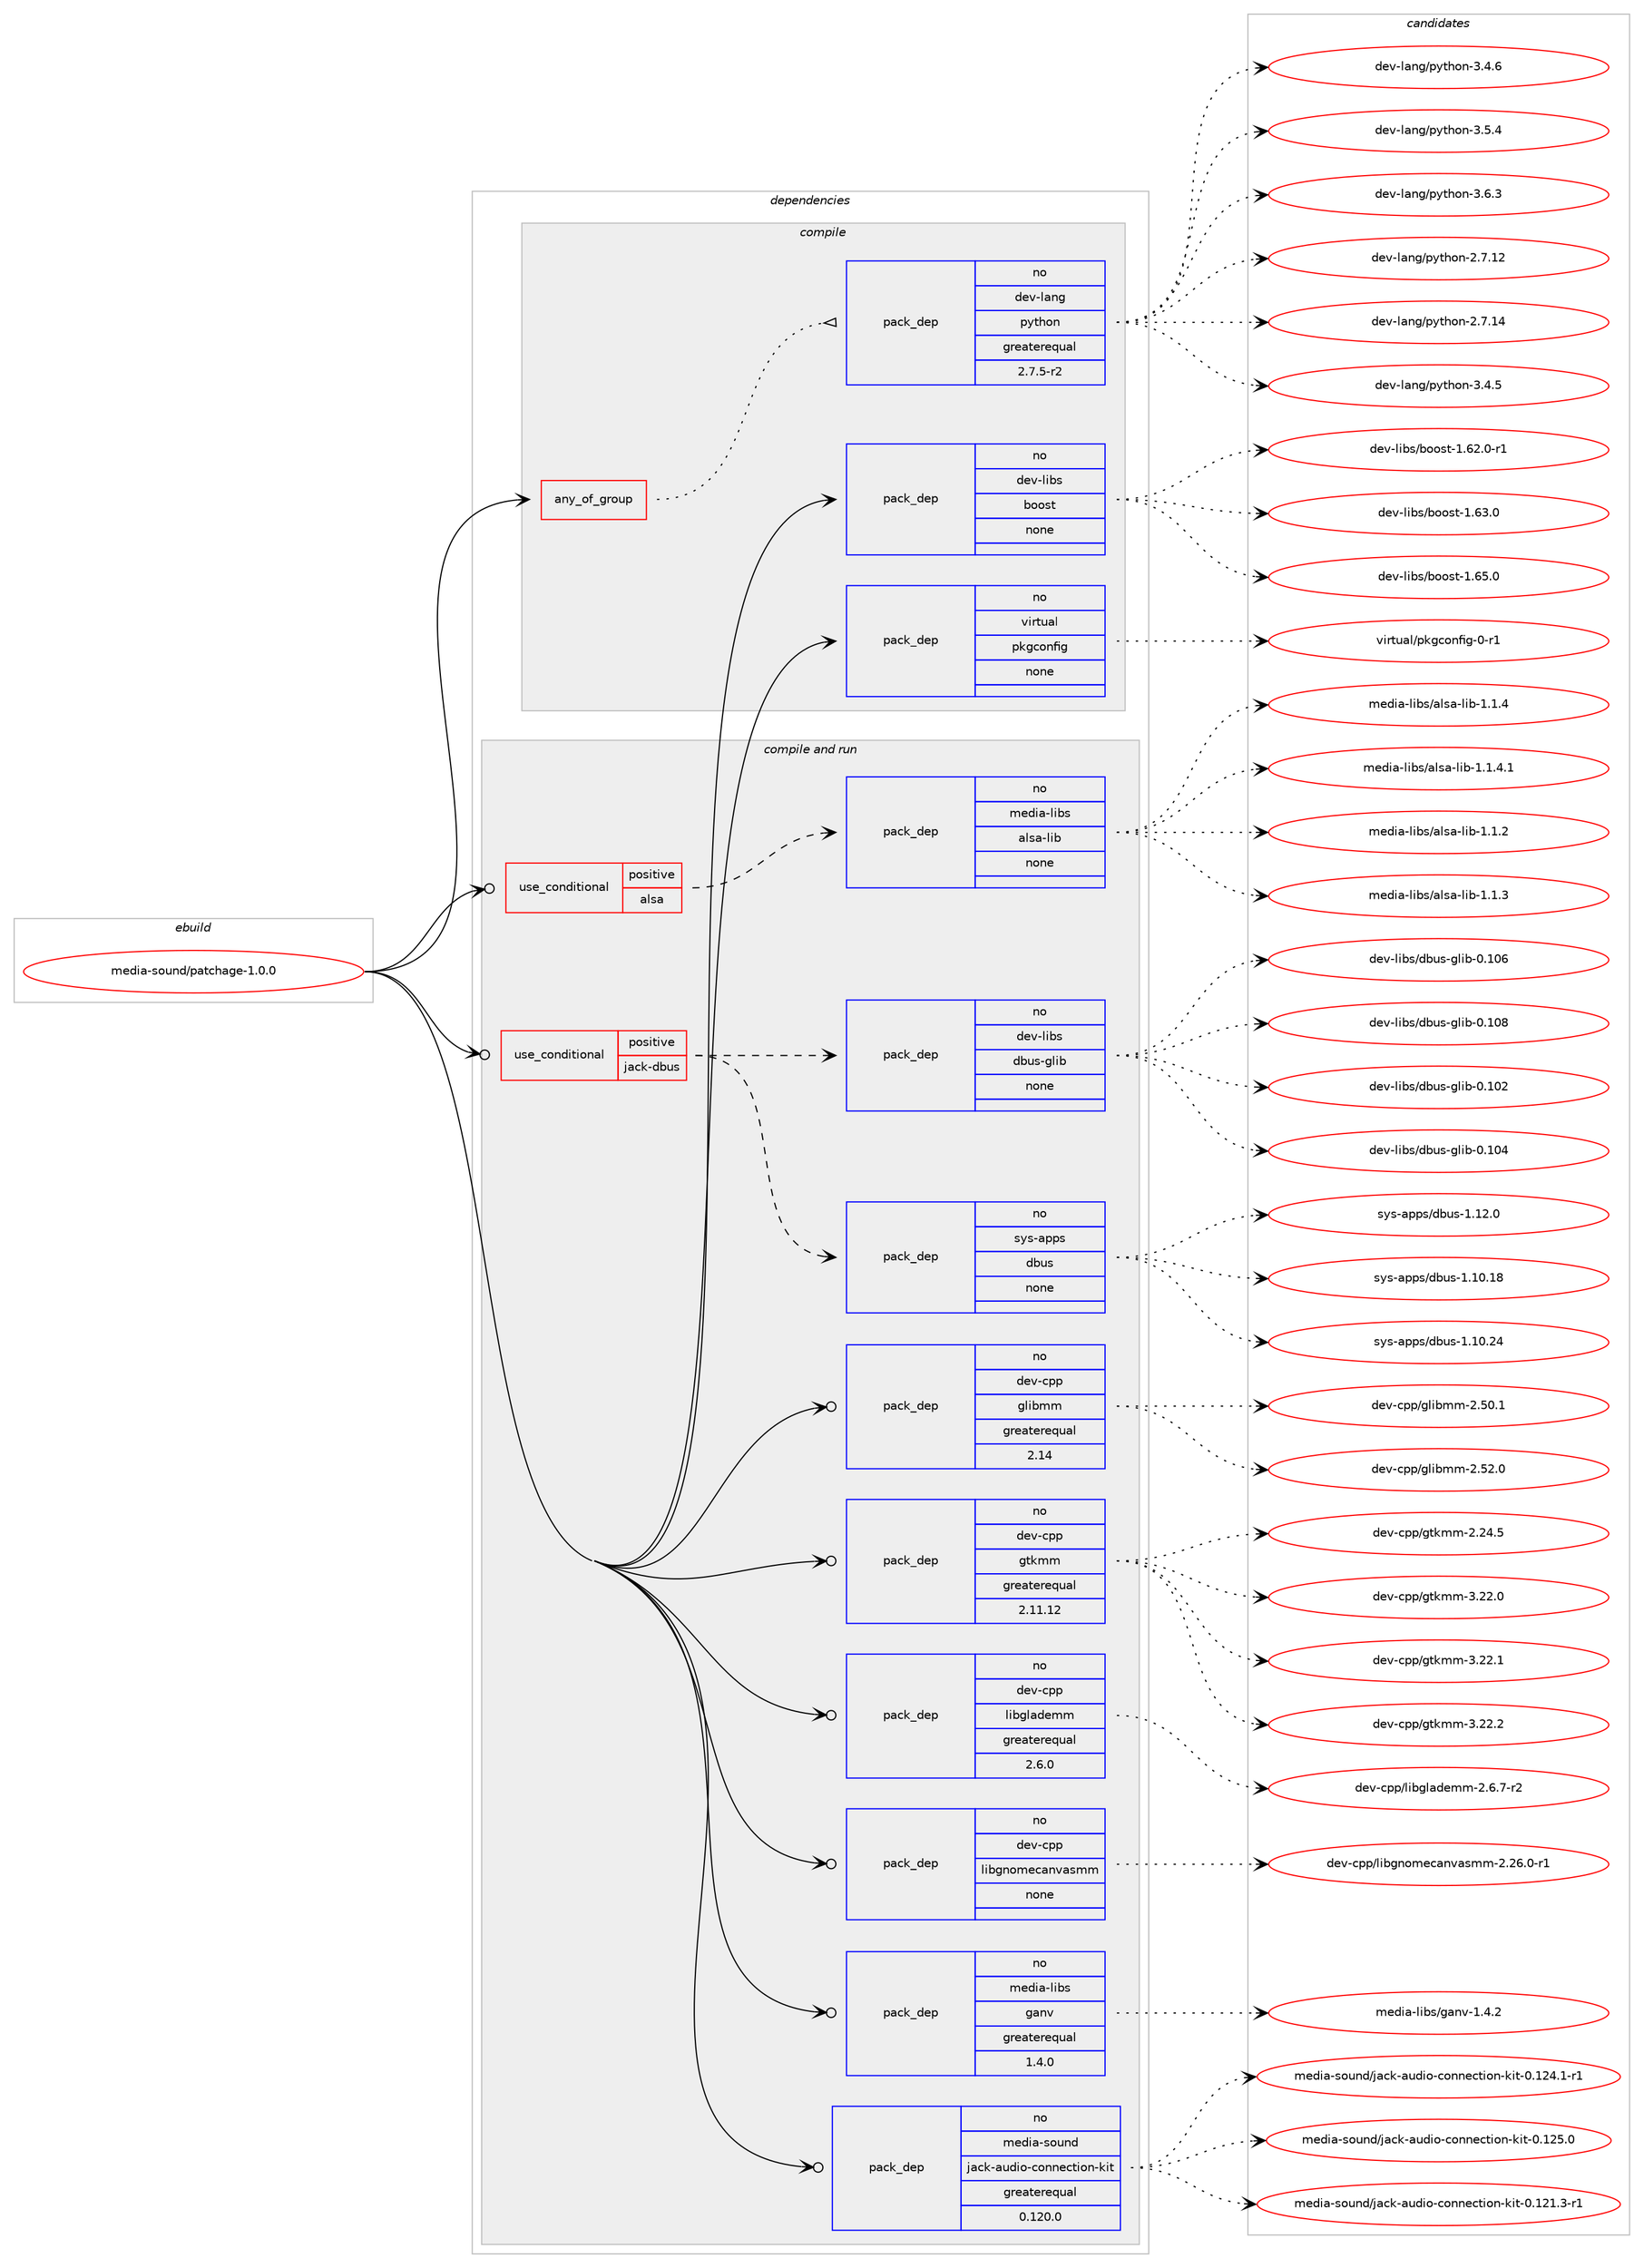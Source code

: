 digraph prolog {

# *************
# Graph options
# *************

newrank=true;
concentrate=true;
compound=true;
graph [rankdir=LR,fontname=Helvetica,fontsize=10,ranksep=1.5];#, ranksep=2.5, nodesep=0.2];
edge  [arrowhead=vee];
node  [fontname=Helvetica,fontsize=10];

# **********
# The ebuild
# **********

subgraph cluster_leftcol {
color=gray;
rank=same;
label=<<i>ebuild</i>>;
id [label="media-sound/patchage-1.0.0", color=red, width=4, href="../media-sound/patchage-1.0.0.svg"];
}

# ****************
# The dependencies
# ****************

subgraph cluster_midcol {
color=gray;
label=<<i>dependencies</i>>;
subgraph cluster_compile {
fillcolor="#eeeeee";
style=filled;
label=<<i>compile</i>>;
subgraph any6057 {
dependency384720 [label=<<TABLE BORDER="0" CELLBORDER="1" CELLSPACING="0" CELLPADDING="4"><TR><TD CELLPADDING="10">any_of_group</TD></TR></TABLE>>, shape=none, color=red];subgraph pack284124 {
dependency384721 [label=<<TABLE BORDER="0" CELLBORDER="1" CELLSPACING="0" CELLPADDING="4" WIDTH="220"><TR><TD ROWSPAN="6" CELLPADDING="30">pack_dep</TD></TR><TR><TD WIDTH="110">no</TD></TR><TR><TD>dev-lang</TD></TR><TR><TD>python</TD></TR><TR><TD>greaterequal</TD></TR><TR><TD>2.7.5-r2</TD></TR></TABLE>>, shape=none, color=blue];
}
dependency384720:e -> dependency384721:w [weight=20,style="dotted",arrowhead="oinv"];
}
id:e -> dependency384720:w [weight=20,style="solid",arrowhead="vee"];
subgraph pack284125 {
dependency384722 [label=<<TABLE BORDER="0" CELLBORDER="1" CELLSPACING="0" CELLPADDING="4" WIDTH="220"><TR><TD ROWSPAN="6" CELLPADDING="30">pack_dep</TD></TR><TR><TD WIDTH="110">no</TD></TR><TR><TD>dev-libs</TD></TR><TR><TD>boost</TD></TR><TR><TD>none</TD></TR><TR><TD></TD></TR></TABLE>>, shape=none, color=blue];
}
id:e -> dependency384722:w [weight=20,style="solid",arrowhead="vee"];
subgraph pack284126 {
dependency384723 [label=<<TABLE BORDER="0" CELLBORDER="1" CELLSPACING="0" CELLPADDING="4" WIDTH="220"><TR><TD ROWSPAN="6" CELLPADDING="30">pack_dep</TD></TR><TR><TD WIDTH="110">no</TD></TR><TR><TD>virtual</TD></TR><TR><TD>pkgconfig</TD></TR><TR><TD>none</TD></TR><TR><TD></TD></TR></TABLE>>, shape=none, color=blue];
}
id:e -> dependency384723:w [weight=20,style="solid",arrowhead="vee"];
}
subgraph cluster_compileandrun {
fillcolor="#eeeeee";
style=filled;
label=<<i>compile and run</i>>;
subgraph cond94376 {
dependency384724 [label=<<TABLE BORDER="0" CELLBORDER="1" CELLSPACING="0" CELLPADDING="4"><TR><TD ROWSPAN="3" CELLPADDING="10">use_conditional</TD></TR><TR><TD>positive</TD></TR><TR><TD>alsa</TD></TR></TABLE>>, shape=none, color=red];
subgraph pack284127 {
dependency384725 [label=<<TABLE BORDER="0" CELLBORDER="1" CELLSPACING="0" CELLPADDING="4" WIDTH="220"><TR><TD ROWSPAN="6" CELLPADDING="30">pack_dep</TD></TR><TR><TD WIDTH="110">no</TD></TR><TR><TD>media-libs</TD></TR><TR><TD>alsa-lib</TD></TR><TR><TD>none</TD></TR><TR><TD></TD></TR></TABLE>>, shape=none, color=blue];
}
dependency384724:e -> dependency384725:w [weight=20,style="dashed",arrowhead="vee"];
}
id:e -> dependency384724:w [weight=20,style="solid",arrowhead="odotvee"];
subgraph cond94377 {
dependency384726 [label=<<TABLE BORDER="0" CELLBORDER="1" CELLSPACING="0" CELLPADDING="4"><TR><TD ROWSPAN="3" CELLPADDING="10">use_conditional</TD></TR><TR><TD>positive</TD></TR><TR><TD>jack-dbus</TD></TR></TABLE>>, shape=none, color=red];
subgraph pack284128 {
dependency384727 [label=<<TABLE BORDER="0" CELLBORDER="1" CELLSPACING="0" CELLPADDING="4" WIDTH="220"><TR><TD ROWSPAN="6" CELLPADDING="30">pack_dep</TD></TR><TR><TD WIDTH="110">no</TD></TR><TR><TD>dev-libs</TD></TR><TR><TD>dbus-glib</TD></TR><TR><TD>none</TD></TR><TR><TD></TD></TR></TABLE>>, shape=none, color=blue];
}
dependency384726:e -> dependency384727:w [weight=20,style="dashed",arrowhead="vee"];
subgraph pack284129 {
dependency384728 [label=<<TABLE BORDER="0" CELLBORDER="1" CELLSPACING="0" CELLPADDING="4" WIDTH="220"><TR><TD ROWSPAN="6" CELLPADDING="30">pack_dep</TD></TR><TR><TD WIDTH="110">no</TD></TR><TR><TD>sys-apps</TD></TR><TR><TD>dbus</TD></TR><TR><TD>none</TD></TR><TR><TD></TD></TR></TABLE>>, shape=none, color=blue];
}
dependency384726:e -> dependency384728:w [weight=20,style="dashed",arrowhead="vee"];
}
id:e -> dependency384726:w [weight=20,style="solid",arrowhead="odotvee"];
subgraph pack284130 {
dependency384729 [label=<<TABLE BORDER="0" CELLBORDER="1" CELLSPACING="0" CELLPADDING="4" WIDTH="220"><TR><TD ROWSPAN="6" CELLPADDING="30">pack_dep</TD></TR><TR><TD WIDTH="110">no</TD></TR><TR><TD>dev-cpp</TD></TR><TR><TD>glibmm</TD></TR><TR><TD>greaterequal</TD></TR><TR><TD>2.14</TD></TR></TABLE>>, shape=none, color=blue];
}
id:e -> dependency384729:w [weight=20,style="solid",arrowhead="odotvee"];
subgraph pack284131 {
dependency384730 [label=<<TABLE BORDER="0" CELLBORDER="1" CELLSPACING="0" CELLPADDING="4" WIDTH="220"><TR><TD ROWSPAN="6" CELLPADDING="30">pack_dep</TD></TR><TR><TD WIDTH="110">no</TD></TR><TR><TD>dev-cpp</TD></TR><TR><TD>gtkmm</TD></TR><TR><TD>greaterequal</TD></TR><TR><TD>2.11.12</TD></TR></TABLE>>, shape=none, color=blue];
}
id:e -> dependency384730:w [weight=20,style="solid",arrowhead="odotvee"];
subgraph pack284132 {
dependency384731 [label=<<TABLE BORDER="0" CELLBORDER="1" CELLSPACING="0" CELLPADDING="4" WIDTH="220"><TR><TD ROWSPAN="6" CELLPADDING="30">pack_dep</TD></TR><TR><TD WIDTH="110">no</TD></TR><TR><TD>dev-cpp</TD></TR><TR><TD>libglademm</TD></TR><TR><TD>greaterequal</TD></TR><TR><TD>2.6.0</TD></TR></TABLE>>, shape=none, color=blue];
}
id:e -> dependency384731:w [weight=20,style="solid",arrowhead="odotvee"];
subgraph pack284133 {
dependency384732 [label=<<TABLE BORDER="0" CELLBORDER="1" CELLSPACING="0" CELLPADDING="4" WIDTH="220"><TR><TD ROWSPAN="6" CELLPADDING="30">pack_dep</TD></TR><TR><TD WIDTH="110">no</TD></TR><TR><TD>dev-cpp</TD></TR><TR><TD>libgnomecanvasmm</TD></TR><TR><TD>none</TD></TR><TR><TD></TD></TR></TABLE>>, shape=none, color=blue];
}
id:e -> dependency384732:w [weight=20,style="solid",arrowhead="odotvee"];
subgraph pack284134 {
dependency384733 [label=<<TABLE BORDER="0" CELLBORDER="1" CELLSPACING="0" CELLPADDING="4" WIDTH="220"><TR><TD ROWSPAN="6" CELLPADDING="30">pack_dep</TD></TR><TR><TD WIDTH="110">no</TD></TR><TR><TD>media-libs</TD></TR><TR><TD>ganv</TD></TR><TR><TD>greaterequal</TD></TR><TR><TD>1.4.0</TD></TR></TABLE>>, shape=none, color=blue];
}
id:e -> dependency384733:w [weight=20,style="solid",arrowhead="odotvee"];
subgraph pack284135 {
dependency384734 [label=<<TABLE BORDER="0" CELLBORDER="1" CELLSPACING="0" CELLPADDING="4" WIDTH="220"><TR><TD ROWSPAN="6" CELLPADDING="30">pack_dep</TD></TR><TR><TD WIDTH="110">no</TD></TR><TR><TD>media-sound</TD></TR><TR><TD>jack-audio-connection-kit</TD></TR><TR><TD>greaterequal</TD></TR><TR><TD>0.120.0</TD></TR></TABLE>>, shape=none, color=blue];
}
id:e -> dependency384734:w [weight=20,style="solid",arrowhead="odotvee"];
}
subgraph cluster_run {
fillcolor="#eeeeee";
style=filled;
label=<<i>run</i>>;
}
}

# **************
# The candidates
# **************

subgraph cluster_choices {
rank=same;
color=gray;
label=<<i>candidates</i>>;

subgraph choice284124 {
color=black;
nodesep=1;
choice10010111845108971101034711212111610411111045504655464950 [label="dev-lang/python-2.7.12", color=red, width=4,href="../dev-lang/python-2.7.12.svg"];
choice10010111845108971101034711212111610411111045504655464952 [label="dev-lang/python-2.7.14", color=red, width=4,href="../dev-lang/python-2.7.14.svg"];
choice100101118451089711010347112121116104111110455146524653 [label="dev-lang/python-3.4.5", color=red, width=4,href="../dev-lang/python-3.4.5.svg"];
choice100101118451089711010347112121116104111110455146524654 [label="dev-lang/python-3.4.6", color=red, width=4,href="../dev-lang/python-3.4.6.svg"];
choice100101118451089711010347112121116104111110455146534652 [label="dev-lang/python-3.5.4", color=red, width=4,href="../dev-lang/python-3.5.4.svg"];
choice100101118451089711010347112121116104111110455146544651 [label="dev-lang/python-3.6.3", color=red, width=4,href="../dev-lang/python-3.6.3.svg"];
dependency384721:e -> choice10010111845108971101034711212111610411111045504655464950:w [style=dotted,weight="100"];
dependency384721:e -> choice10010111845108971101034711212111610411111045504655464952:w [style=dotted,weight="100"];
dependency384721:e -> choice100101118451089711010347112121116104111110455146524653:w [style=dotted,weight="100"];
dependency384721:e -> choice100101118451089711010347112121116104111110455146524654:w [style=dotted,weight="100"];
dependency384721:e -> choice100101118451089711010347112121116104111110455146534652:w [style=dotted,weight="100"];
dependency384721:e -> choice100101118451089711010347112121116104111110455146544651:w [style=dotted,weight="100"];
}
subgraph choice284125 {
color=black;
nodesep=1;
choice10010111845108105981154798111111115116454946545046484511449 [label="dev-libs/boost-1.62.0-r1", color=red, width=4,href="../dev-libs/boost-1.62.0-r1.svg"];
choice1001011184510810598115479811111111511645494654514648 [label="dev-libs/boost-1.63.0", color=red, width=4,href="../dev-libs/boost-1.63.0.svg"];
choice1001011184510810598115479811111111511645494654534648 [label="dev-libs/boost-1.65.0", color=red, width=4,href="../dev-libs/boost-1.65.0.svg"];
dependency384722:e -> choice10010111845108105981154798111111115116454946545046484511449:w [style=dotted,weight="100"];
dependency384722:e -> choice1001011184510810598115479811111111511645494654514648:w [style=dotted,weight="100"];
dependency384722:e -> choice1001011184510810598115479811111111511645494654534648:w [style=dotted,weight="100"];
}
subgraph choice284126 {
color=black;
nodesep=1;
choice11810511411611797108471121071039911111010210510345484511449 [label="virtual/pkgconfig-0-r1", color=red, width=4,href="../virtual/pkgconfig-0-r1.svg"];
dependency384723:e -> choice11810511411611797108471121071039911111010210510345484511449:w [style=dotted,weight="100"];
}
subgraph choice284127 {
color=black;
nodesep=1;
choice1091011001059745108105981154797108115974510810598454946494650 [label="media-libs/alsa-lib-1.1.2", color=red, width=4,href="../media-libs/alsa-lib-1.1.2.svg"];
choice1091011001059745108105981154797108115974510810598454946494651 [label="media-libs/alsa-lib-1.1.3", color=red, width=4,href="../media-libs/alsa-lib-1.1.3.svg"];
choice1091011001059745108105981154797108115974510810598454946494652 [label="media-libs/alsa-lib-1.1.4", color=red, width=4,href="../media-libs/alsa-lib-1.1.4.svg"];
choice10910110010597451081059811547971081159745108105984549464946524649 [label="media-libs/alsa-lib-1.1.4.1", color=red, width=4,href="../media-libs/alsa-lib-1.1.4.1.svg"];
dependency384725:e -> choice1091011001059745108105981154797108115974510810598454946494650:w [style=dotted,weight="100"];
dependency384725:e -> choice1091011001059745108105981154797108115974510810598454946494651:w [style=dotted,weight="100"];
dependency384725:e -> choice1091011001059745108105981154797108115974510810598454946494652:w [style=dotted,weight="100"];
dependency384725:e -> choice10910110010597451081059811547971081159745108105984549464946524649:w [style=dotted,weight="100"];
}
subgraph choice284128 {
color=black;
nodesep=1;
choice100101118451081059811547100981171154510310810598454846494850 [label="dev-libs/dbus-glib-0.102", color=red, width=4,href="../dev-libs/dbus-glib-0.102.svg"];
choice100101118451081059811547100981171154510310810598454846494852 [label="dev-libs/dbus-glib-0.104", color=red, width=4,href="../dev-libs/dbus-glib-0.104.svg"];
choice100101118451081059811547100981171154510310810598454846494854 [label="dev-libs/dbus-glib-0.106", color=red, width=4,href="../dev-libs/dbus-glib-0.106.svg"];
choice100101118451081059811547100981171154510310810598454846494856 [label="dev-libs/dbus-glib-0.108", color=red, width=4,href="../dev-libs/dbus-glib-0.108.svg"];
dependency384727:e -> choice100101118451081059811547100981171154510310810598454846494850:w [style=dotted,weight="100"];
dependency384727:e -> choice100101118451081059811547100981171154510310810598454846494852:w [style=dotted,weight="100"];
dependency384727:e -> choice100101118451081059811547100981171154510310810598454846494854:w [style=dotted,weight="100"];
dependency384727:e -> choice100101118451081059811547100981171154510310810598454846494856:w [style=dotted,weight="100"];
}
subgraph choice284129 {
color=black;
nodesep=1;
choice115121115459711211211547100981171154549464948464956 [label="sys-apps/dbus-1.10.18", color=red, width=4,href="../sys-apps/dbus-1.10.18.svg"];
choice115121115459711211211547100981171154549464948465052 [label="sys-apps/dbus-1.10.24", color=red, width=4,href="../sys-apps/dbus-1.10.24.svg"];
choice1151211154597112112115471009811711545494649504648 [label="sys-apps/dbus-1.12.0", color=red, width=4,href="../sys-apps/dbus-1.12.0.svg"];
dependency384728:e -> choice115121115459711211211547100981171154549464948464956:w [style=dotted,weight="100"];
dependency384728:e -> choice115121115459711211211547100981171154549464948465052:w [style=dotted,weight="100"];
dependency384728:e -> choice1151211154597112112115471009811711545494649504648:w [style=dotted,weight="100"];
}
subgraph choice284130 {
color=black;
nodesep=1;
choice1001011184599112112471031081059810910945504653484649 [label="dev-cpp/glibmm-2.50.1", color=red, width=4,href="../dev-cpp/glibmm-2.50.1.svg"];
choice1001011184599112112471031081059810910945504653504648 [label="dev-cpp/glibmm-2.52.0", color=red, width=4,href="../dev-cpp/glibmm-2.52.0.svg"];
dependency384729:e -> choice1001011184599112112471031081059810910945504653484649:w [style=dotted,weight="100"];
dependency384729:e -> choice1001011184599112112471031081059810910945504653504648:w [style=dotted,weight="100"];
}
subgraph choice284131 {
color=black;
nodesep=1;
choice10010111845991121124710311610710910945504650524653 [label="dev-cpp/gtkmm-2.24.5", color=red, width=4,href="../dev-cpp/gtkmm-2.24.5.svg"];
choice10010111845991121124710311610710910945514650504648 [label="dev-cpp/gtkmm-3.22.0", color=red, width=4,href="../dev-cpp/gtkmm-3.22.0.svg"];
choice10010111845991121124710311610710910945514650504649 [label="dev-cpp/gtkmm-3.22.1", color=red, width=4,href="../dev-cpp/gtkmm-3.22.1.svg"];
choice10010111845991121124710311610710910945514650504650 [label="dev-cpp/gtkmm-3.22.2", color=red, width=4,href="../dev-cpp/gtkmm-3.22.2.svg"];
dependency384730:e -> choice10010111845991121124710311610710910945504650524653:w [style=dotted,weight="100"];
dependency384730:e -> choice10010111845991121124710311610710910945514650504648:w [style=dotted,weight="100"];
dependency384730:e -> choice10010111845991121124710311610710910945514650504649:w [style=dotted,weight="100"];
dependency384730:e -> choice10010111845991121124710311610710910945514650504650:w [style=dotted,weight="100"];
}
subgraph choice284132 {
color=black;
nodesep=1;
choice10010111845991121124710810598103108971001011091094550465446554511450 [label="dev-cpp/libglademm-2.6.7-r2", color=red, width=4,href="../dev-cpp/libglademm-2.6.7-r2.svg"];
dependency384731:e -> choice10010111845991121124710810598103108971001011091094550465446554511450:w [style=dotted,weight="100"];
}
subgraph choice284133 {
color=black;
nodesep=1;
choice10010111845991121124710810598103110111109101999711011897115109109455046505446484511449 [label="dev-cpp/libgnomecanvasmm-2.26.0-r1", color=red, width=4,href="../dev-cpp/libgnomecanvasmm-2.26.0-r1.svg"];
dependency384732:e -> choice10010111845991121124710810598103110111109101999711011897115109109455046505446484511449:w [style=dotted,weight="100"];
}
subgraph choice284134 {
color=black;
nodesep=1;
choice1091011001059745108105981154710397110118454946524650 [label="media-libs/ganv-1.4.2", color=red, width=4,href="../media-libs/ganv-1.4.2.svg"];
dependency384733:e -> choice1091011001059745108105981154710397110118454946524650:w [style=dotted,weight="100"];
}
subgraph choice284135 {
color=black;
nodesep=1;
choice109101100105974511511111711010047106979910745971171001051114599111110110101991161051111104510710511645484649504946514511449 [label="media-sound/jack-audio-connection-kit-0.121.3-r1", color=red, width=4,href="../media-sound/jack-audio-connection-kit-0.121.3-r1.svg"];
choice109101100105974511511111711010047106979910745971171001051114599111110110101991161051111104510710511645484649505246494511449 [label="media-sound/jack-audio-connection-kit-0.124.1-r1", color=red, width=4,href="../media-sound/jack-audio-connection-kit-0.124.1-r1.svg"];
choice10910110010597451151111171101004710697991074597117100105111459911111011010199116105111110451071051164548464950534648 [label="media-sound/jack-audio-connection-kit-0.125.0", color=red, width=4,href="../media-sound/jack-audio-connection-kit-0.125.0.svg"];
dependency384734:e -> choice109101100105974511511111711010047106979910745971171001051114599111110110101991161051111104510710511645484649504946514511449:w [style=dotted,weight="100"];
dependency384734:e -> choice109101100105974511511111711010047106979910745971171001051114599111110110101991161051111104510710511645484649505246494511449:w [style=dotted,weight="100"];
dependency384734:e -> choice10910110010597451151111171101004710697991074597117100105111459911111011010199116105111110451071051164548464950534648:w [style=dotted,weight="100"];
}
}

}
